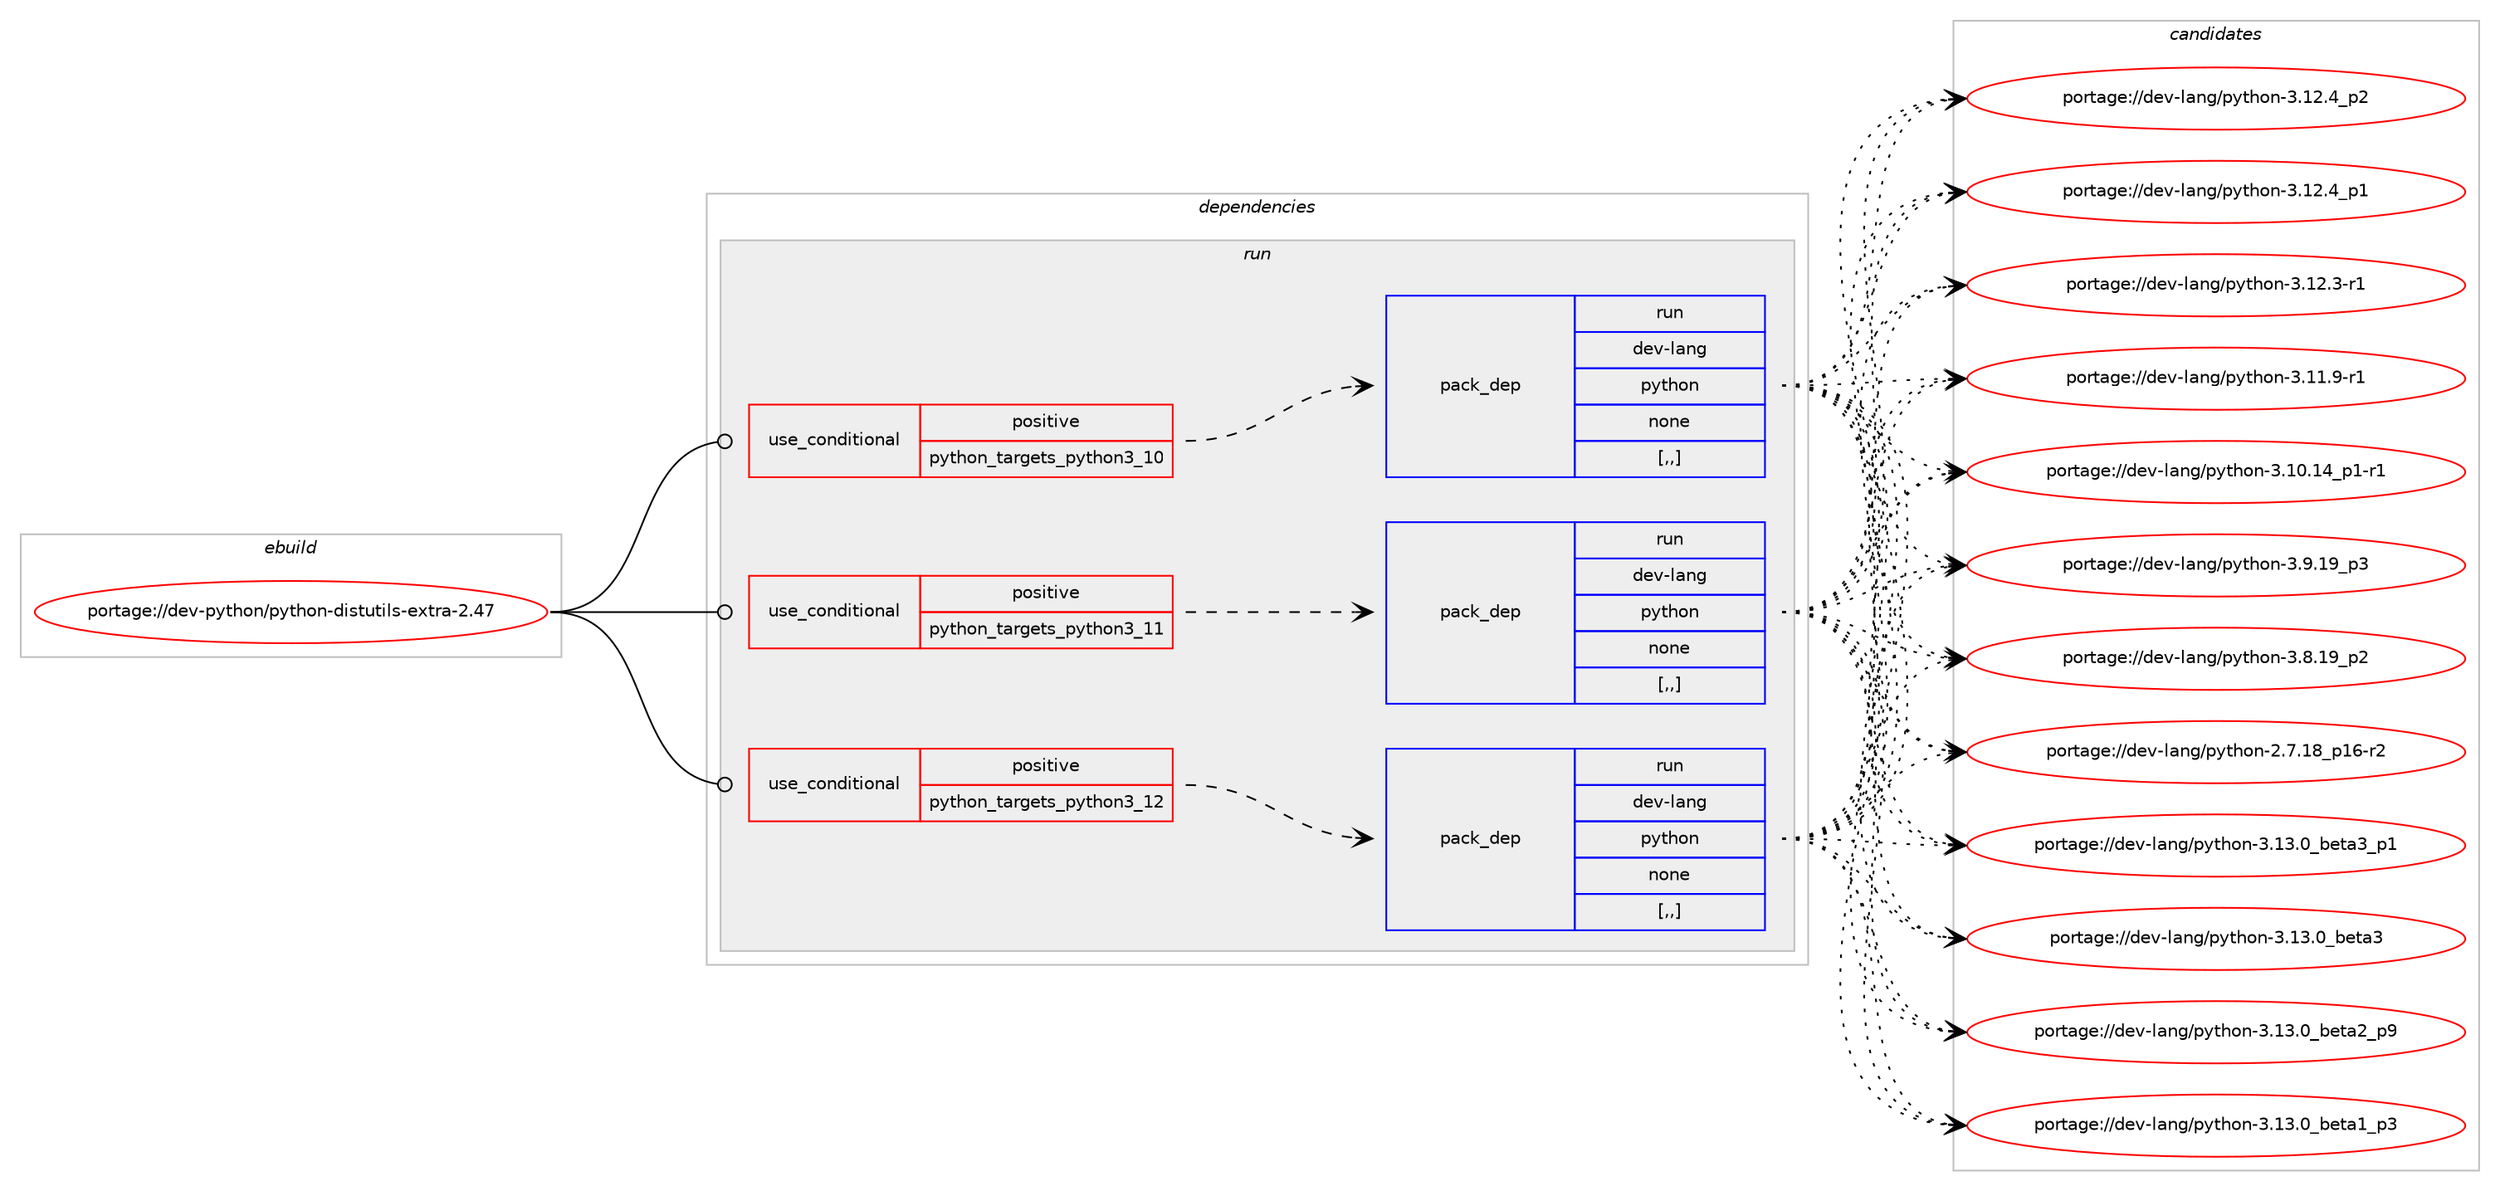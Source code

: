 digraph prolog {

# *************
# Graph options
# *************

newrank=true;
concentrate=true;
compound=true;
graph [rankdir=LR,fontname=Helvetica,fontsize=10,ranksep=1.5];#, ranksep=2.5, nodesep=0.2];
edge  [arrowhead=vee];
node  [fontname=Helvetica,fontsize=10];

# **********
# The ebuild
# **********

subgraph cluster_leftcol {
color=gray;
rank=same;
label=<<i>ebuild</i>>;
id [label="portage://dev-python/python-distutils-extra-2.47", color=red, width=4, href="../dev-python/python-distutils-extra-2.47.svg"];
}

# ****************
# The dependencies
# ****************

subgraph cluster_midcol {
color=gray;
label=<<i>dependencies</i>>;
subgraph cluster_compile {
fillcolor="#eeeeee";
style=filled;
label=<<i>compile</i>>;
}
subgraph cluster_compileandrun {
fillcolor="#eeeeee";
style=filled;
label=<<i>compile and run</i>>;
}
subgraph cluster_run {
fillcolor="#eeeeee";
style=filled;
label=<<i>run</i>>;
subgraph cond37852 {
dependency158812 [label=<<TABLE BORDER="0" CELLBORDER="1" CELLSPACING="0" CELLPADDING="4"><TR><TD ROWSPAN="3" CELLPADDING="10">use_conditional</TD></TR><TR><TD>positive</TD></TR><TR><TD>python_targets_python3_10</TD></TR></TABLE>>, shape=none, color=red];
subgraph pack119702 {
dependency158813 [label=<<TABLE BORDER="0" CELLBORDER="1" CELLSPACING="0" CELLPADDING="4" WIDTH="220"><TR><TD ROWSPAN="6" CELLPADDING="30">pack_dep</TD></TR><TR><TD WIDTH="110">run</TD></TR><TR><TD>dev-lang</TD></TR><TR><TD>python</TD></TR><TR><TD>none</TD></TR><TR><TD>[,,]</TD></TR></TABLE>>, shape=none, color=blue];
}
dependency158812:e -> dependency158813:w [weight=20,style="dashed",arrowhead="vee"];
}
id:e -> dependency158812:w [weight=20,style="solid",arrowhead="odot"];
subgraph cond37853 {
dependency158814 [label=<<TABLE BORDER="0" CELLBORDER="1" CELLSPACING="0" CELLPADDING="4"><TR><TD ROWSPAN="3" CELLPADDING="10">use_conditional</TD></TR><TR><TD>positive</TD></TR><TR><TD>python_targets_python3_11</TD></TR></TABLE>>, shape=none, color=red];
subgraph pack119703 {
dependency158815 [label=<<TABLE BORDER="0" CELLBORDER="1" CELLSPACING="0" CELLPADDING="4" WIDTH="220"><TR><TD ROWSPAN="6" CELLPADDING="30">pack_dep</TD></TR><TR><TD WIDTH="110">run</TD></TR><TR><TD>dev-lang</TD></TR><TR><TD>python</TD></TR><TR><TD>none</TD></TR><TR><TD>[,,]</TD></TR></TABLE>>, shape=none, color=blue];
}
dependency158814:e -> dependency158815:w [weight=20,style="dashed",arrowhead="vee"];
}
id:e -> dependency158814:w [weight=20,style="solid",arrowhead="odot"];
subgraph cond37854 {
dependency158816 [label=<<TABLE BORDER="0" CELLBORDER="1" CELLSPACING="0" CELLPADDING="4"><TR><TD ROWSPAN="3" CELLPADDING="10">use_conditional</TD></TR><TR><TD>positive</TD></TR><TR><TD>python_targets_python3_12</TD></TR></TABLE>>, shape=none, color=red];
subgraph pack119704 {
dependency158817 [label=<<TABLE BORDER="0" CELLBORDER="1" CELLSPACING="0" CELLPADDING="4" WIDTH="220"><TR><TD ROWSPAN="6" CELLPADDING="30">pack_dep</TD></TR><TR><TD WIDTH="110">run</TD></TR><TR><TD>dev-lang</TD></TR><TR><TD>python</TD></TR><TR><TD>none</TD></TR><TR><TD>[,,]</TD></TR></TABLE>>, shape=none, color=blue];
}
dependency158816:e -> dependency158817:w [weight=20,style="dashed",arrowhead="vee"];
}
id:e -> dependency158816:w [weight=20,style="solid",arrowhead="odot"];
}
}

# **************
# The candidates
# **************

subgraph cluster_choices {
rank=same;
color=gray;
label=<<i>candidates</i>>;

subgraph choice119702 {
color=black;
nodesep=1;
choice10010111845108971101034711212111610411111045514649514648959810111697519511249 [label="portage://dev-lang/python-3.13.0_beta3_p1", color=red, width=4,href="../dev-lang/python-3.13.0_beta3_p1.svg"];
choice1001011184510897110103471121211161041111104551464951464895981011169751 [label="portage://dev-lang/python-3.13.0_beta3", color=red, width=4,href="../dev-lang/python-3.13.0_beta3.svg"];
choice10010111845108971101034711212111610411111045514649514648959810111697509511257 [label="portage://dev-lang/python-3.13.0_beta2_p9", color=red, width=4,href="../dev-lang/python-3.13.0_beta2_p9.svg"];
choice10010111845108971101034711212111610411111045514649514648959810111697499511251 [label="portage://dev-lang/python-3.13.0_beta1_p3", color=red, width=4,href="../dev-lang/python-3.13.0_beta1_p3.svg"];
choice100101118451089711010347112121116104111110455146495046529511250 [label="portage://dev-lang/python-3.12.4_p2", color=red, width=4,href="../dev-lang/python-3.12.4_p2.svg"];
choice100101118451089711010347112121116104111110455146495046529511249 [label="portage://dev-lang/python-3.12.4_p1", color=red, width=4,href="../dev-lang/python-3.12.4_p1.svg"];
choice100101118451089711010347112121116104111110455146495046514511449 [label="portage://dev-lang/python-3.12.3-r1", color=red, width=4,href="../dev-lang/python-3.12.3-r1.svg"];
choice100101118451089711010347112121116104111110455146494946574511449 [label="portage://dev-lang/python-3.11.9-r1", color=red, width=4,href="../dev-lang/python-3.11.9-r1.svg"];
choice100101118451089711010347112121116104111110455146494846495295112494511449 [label="portage://dev-lang/python-3.10.14_p1-r1", color=red, width=4,href="../dev-lang/python-3.10.14_p1-r1.svg"];
choice100101118451089711010347112121116104111110455146574649579511251 [label="portage://dev-lang/python-3.9.19_p3", color=red, width=4,href="../dev-lang/python-3.9.19_p3.svg"];
choice100101118451089711010347112121116104111110455146564649579511250 [label="portage://dev-lang/python-3.8.19_p2", color=red, width=4,href="../dev-lang/python-3.8.19_p2.svg"];
choice100101118451089711010347112121116104111110455046554649569511249544511450 [label="portage://dev-lang/python-2.7.18_p16-r2", color=red, width=4,href="../dev-lang/python-2.7.18_p16-r2.svg"];
dependency158813:e -> choice10010111845108971101034711212111610411111045514649514648959810111697519511249:w [style=dotted,weight="100"];
dependency158813:e -> choice1001011184510897110103471121211161041111104551464951464895981011169751:w [style=dotted,weight="100"];
dependency158813:e -> choice10010111845108971101034711212111610411111045514649514648959810111697509511257:w [style=dotted,weight="100"];
dependency158813:e -> choice10010111845108971101034711212111610411111045514649514648959810111697499511251:w [style=dotted,weight="100"];
dependency158813:e -> choice100101118451089711010347112121116104111110455146495046529511250:w [style=dotted,weight="100"];
dependency158813:e -> choice100101118451089711010347112121116104111110455146495046529511249:w [style=dotted,weight="100"];
dependency158813:e -> choice100101118451089711010347112121116104111110455146495046514511449:w [style=dotted,weight="100"];
dependency158813:e -> choice100101118451089711010347112121116104111110455146494946574511449:w [style=dotted,weight="100"];
dependency158813:e -> choice100101118451089711010347112121116104111110455146494846495295112494511449:w [style=dotted,weight="100"];
dependency158813:e -> choice100101118451089711010347112121116104111110455146574649579511251:w [style=dotted,weight="100"];
dependency158813:e -> choice100101118451089711010347112121116104111110455146564649579511250:w [style=dotted,weight="100"];
dependency158813:e -> choice100101118451089711010347112121116104111110455046554649569511249544511450:w [style=dotted,weight="100"];
}
subgraph choice119703 {
color=black;
nodesep=1;
choice10010111845108971101034711212111610411111045514649514648959810111697519511249 [label="portage://dev-lang/python-3.13.0_beta3_p1", color=red, width=4,href="../dev-lang/python-3.13.0_beta3_p1.svg"];
choice1001011184510897110103471121211161041111104551464951464895981011169751 [label="portage://dev-lang/python-3.13.0_beta3", color=red, width=4,href="../dev-lang/python-3.13.0_beta3.svg"];
choice10010111845108971101034711212111610411111045514649514648959810111697509511257 [label="portage://dev-lang/python-3.13.0_beta2_p9", color=red, width=4,href="../dev-lang/python-3.13.0_beta2_p9.svg"];
choice10010111845108971101034711212111610411111045514649514648959810111697499511251 [label="portage://dev-lang/python-3.13.0_beta1_p3", color=red, width=4,href="../dev-lang/python-3.13.0_beta1_p3.svg"];
choice100101118451089711010347112121116104111110455146495046529511250 [label="portage://dev-lang/python-3.12.4_p2", color=red, width=4,href="../dev-lang/python-3.12.4_p2.svg"];
choice100101118451089711010347112121116104111110455146495046529511249 [label="portage://dev-lang/python-3.12.4_p1", color=red, width=4,href="../dev-lang/python-3.12.4_p1.svg"];
choice100101118451089711010347112121116104111110455146495046514511449 [label="portage://dev-lang/python-3.12.3-r1", color=red, width=4,href="../dev-lang/python-3.12.3-r1.svg"];
choice100101118451089711010347112121116104111110455146494946574511449 [label="portage://dev-lang/python-3.11.9-r1", color=red, width=4,href="../dev-lang/python-3.11.9-r1.svg"];
choice100101118451089711010347112121116104111110455146494846495295112494511449 [label="portage://dev-lang/python-3.10.14_p1-r1", color=red, width=4,href="../dev-lang/python-3.10.14_p1-r1.svg"];
choice100101118451089711010347112121116104111110455146574649579511251 [label="portage://dev-lang/python-3.9.19_p3", color=red, width=4,href="../dev-lang/python-3.9.19_p3.svg"];
choice100101118451089711010347112121116104111110455146564649579511250 [label="portage://dev-lang/python-3.8.19_p2", color=red, width=4,href="../dev-lang/python-3.8.19_p2.svg"];
choice100101118451089711010347112121116104111110455046554649569511249544511450 [label="portage://dev-lang/python-2.7.18_p16-r2", color=red, width=4,href="../dev-lang/python-2.7.18_p16-r2.svg"];
dependency158815:e -> choice10010111845108971101034711212111610411111045514649514648959810111697519511249:w [style=dotted,weight="100"];
dependency158815:e -> choice1001011184510897110103471121211161041111104551464951464895981011169751:w [style=dotted,weight="100"];
dependency158815:e -> choice10010111845108971101034711212111610411111045514649514648959810111697509511257:w [style=dotted,weight="100"];
dependency158815:e -> choice10010111845108971101034711212111610411111045514649514648959810111697499511251:w [style=dotted,weight="100"];
dependency158815:e -> choice100101118451089711010347112121116104111110455146495046529511250:w [style=dotted,weight="100"];
dependency158815:e -> choice100101118451089711010347112121116104111110455146495046529511249:w [style=dotted,weight="100"];
dependency158815:e -> choice100101118451089711010347112121116104111110455146495046514511449:w [style=dotted,weight="100"];
dependency158815:e -> choice100101118451089711010347112121116104111110455146494946574511449:w [style=dotted,weight="100"];
dependency158815:e -> choice100101118451089711010347112121116104111110455146494846495295112494511449:w [style=dotted,weight="100"];
dependency158815:e -> choice100101118451089711010347112121116104111110455146574649579511251:w [style=dotted,weight="100"];
dependency158815:e -> choice100101118451089711010347112121116104111110455146564649579511250:w [style=dotted,weight="100"];
dependency158815:e -> choice100101118451089711010347112121116104111110455046554649569511249544511450:w [style=dotted,weight="100"];
}
subgraph choice119704 {
color=black;
nodesep=1;
choice10010111845108971101034711212111610411111045514649514648959810111697519511249 [label="portage://dev-lang/python-3.13.0_beta3_p1", color=red, width=4,href="../dev-lang/python-3.13.0_beta3_p1.svg"];
choice1001011184510897110103471121211161041111104551464951464895981011169751 [label="portage://dev-lang/python-3.13.0_beta3", color=red, width=4,href="../dev-lang/python-3.13.0_beta3.svg"];
choice10010111845108971101034711212111610411111045514649514648959810111697509511257 [label="portage://dev-lang/python-3.13.0_beta2_p9", color=red, width=4,href="../dev-lang/python-3.13.0_beta2_p9.svg"];
choice10010111845108971101034711212111610411111045514649514648959810111697499511251 [label="portage://dev-lang/python-3.13.0_beta1_p3", color=red, width=4,href="../dev-lang/python-3.13.0_beta1_p3.svg"];
choice100101118451089711010347112121116104111110455146495046529511250 [label="portage://dev-lang/python-3.12.4_p2", color=red, width=4,href="../dev-lang/python-3.12.4_p2.svg"];
choice100101118451089711010347112121116104111110455146495046529511249 [label="portage://dev-lang/python-3.12.4_p1", color=red, width=4,href="../dev-lang/python-3.12.4_p1.svg"];
choice100101118451089711010347112121116104111110455146495046514511449 [label="portage://dev-lang/python-3.12.3-r1", color=red, width=4,href="../dev-lang/python-3.12.3-r1.svg"];
choice100101118451089711010347112121116104111110455146494946574511449 [label="portage://dev-lang/python-3.11.9-r1", color=red, width=4,href="../dev-lang/python-3.11.9-r1.svg"];
choice100101118451089711010347112121116104111110455146494846495295112494511449 [label="portage://dev-lang/python-3.10.14_p1-r1", color=red, width=4,href="../dev-lang/python-3.10.14_p1-r1.svg"];
choice100101118451089711010347112121116104111110455146574649579511251 [label="portage://dev-lang/python-3.9.19_p3", color=red, width=4,href="../dev-lang/python-3.9.19_p3.svg"];
choice100101118451089711010347112121116104111110455146564649579511250 [label="portage://dev-lang/python-3.8.19_p2", color=red, width=4,href="../dev-lang/python-3.8.19_p2.svg"];
choice100101118451089711010347112121116104111110455046554649569511249544511450 [label="portage://dev-lang/python-2.7.18_p16-r2", color=red, width=4,href="../dev-lang/python-2.7.18_p16-r2.svg"];
dependency158817:e -> choice10010111845108971101034711212111610411111045514649514648959810111697519511249:w [style=dotted,weight="100"];
dependency158817:e -> choice1001011184510897110103471121211161041111104551464951464895981011169751:w [style=dotted,weight="100"];
dependency158817:e -> choice10010111845108971101034711212111610411111045514649514648959810111697509511257:w [style=dotted,weight="100"];
dependency158817:e -> choice10010111845108971101034711212111610411111045514649514648959810111697499511251:w [style=dotted,weight="100"];
dependency158817:e -> choice100101118451089711010347112121116104111110455146495046529511250:w [style=dotted,weight="100"];
dependency158817:e -> choice100101118451089711010347112121116104111110455146495046529511249:w [style=dotted,weight="100"];
dependency158817:e -> choice100101118451089711010347112121116104111110455146495046514511449:w [style=dotted,weight="100"];
dependency158817:e -> choice100101118451089711010347112121116104111110455146494946574511449:w [style=dotted,weight="100"];
dependency158817:e -> choice100101118451089711010347112121116104111110455146494846495295112494511449:w [style=dotted,weight="100"];
dependency158817:e -> choice100101118451089711010347112121116104111110455146574649579511251:w [style=dotted,weight="100"];
dependency158817:e -> choice100101118451089711010347112121116104111110455146564649579511250:w [style=dotted,weight="100"];
dependency158817:e -> choice100101118451089711010347112121116104111110455046554649569511249544511450:w [style=dotted,weight="100"];
}
}

}
